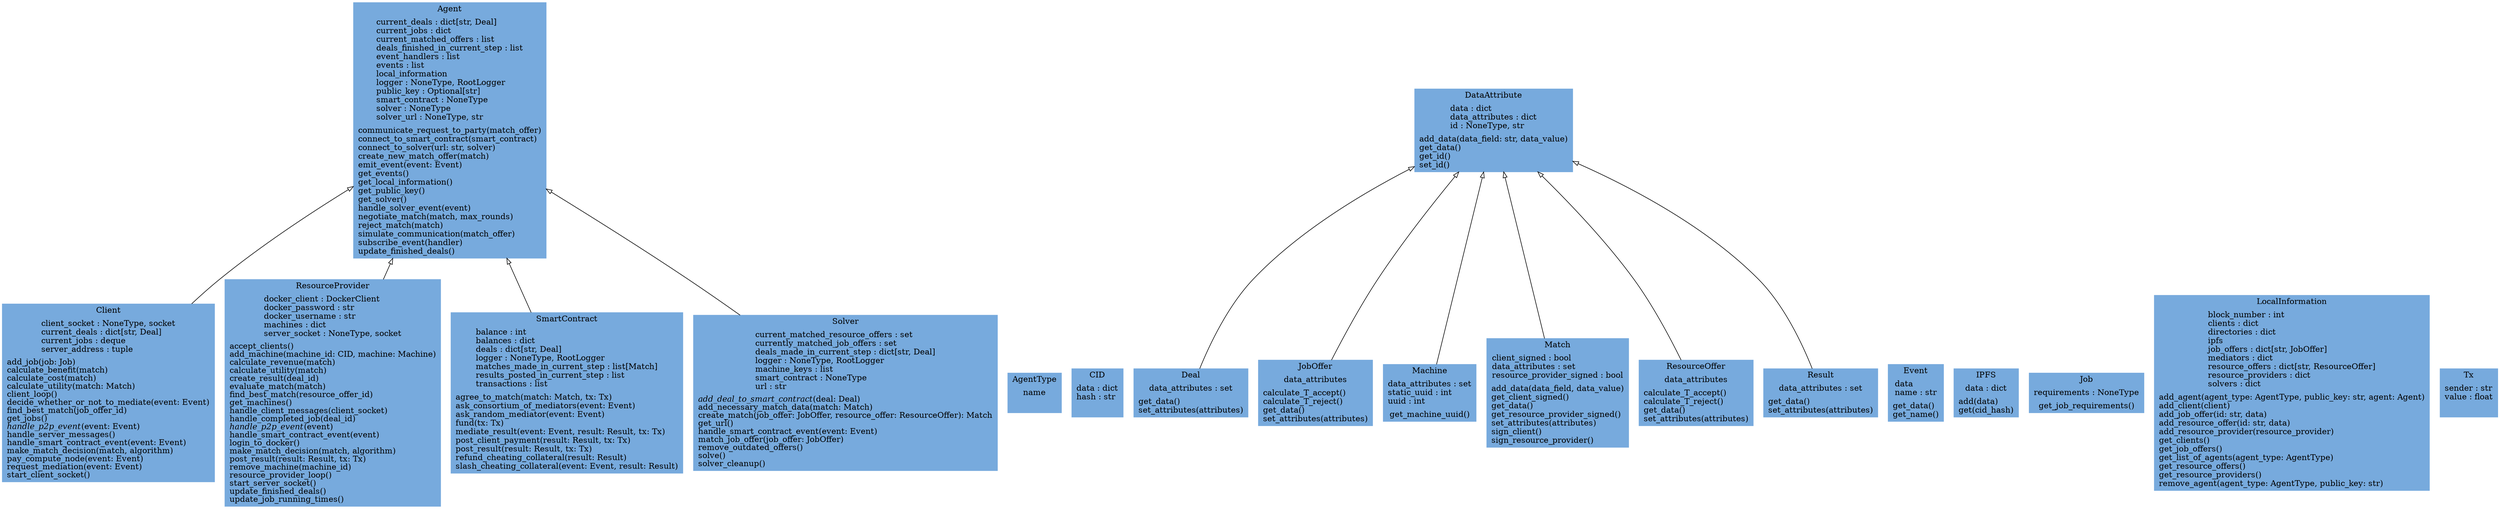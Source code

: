 digraph "classes_coophive" {
rankdir=BT
charset="utf-8"
"coophive.agent.Agent" [color="#77AADD", fontcolor="black", label=<{Agent|current_deals : dict[str, Deal]<br ALIGN="LEFT"/>current_jobs : dict<br ALIGN="LEFT"/>current_matched_offers : list<br ALIGN="LEFT"/>deals_finished_in_current_step : list<br ALIGN="LEFT"/>event_handlers : list<br ALIGN="LEFT"/>events : list<br ALIGN="LEFT"/>local_information<br ALIGN="LEFT"/>logger : NoneType, RootLogger<br ALIGN="LEFT"/>public_key : Optional[str]<br ALIGN="LEFT"/>smart_contract : NoneType<br ALIGN="LEFT"/>solver : NoneType<br ALIGN="LEFT"/>solver_url : NoneType, str<br ALIGN="LEFT"/>|communicate_request_to_party(match_offer)<br ALIGN="LEFT"/>connect_to_smart_contract(smart_contract)<br ALIGN="LEFT"/>connect_to_solver(url: str, solver)<br ALIGN="LEFT"/>create_new_match_offer(match)<br ALIGN="LEFT"/>emit_event(event: Event)<br ALIGN="LEFT"/>get_events()<br ALIGN="LEFT"/>get_local_information()<br ALIGN="LEFT"/>get_public_key()<br ALIGN="LEFT"/>get_solver()<br ALIGN="LEFT"/>handle_solver_event(event)<br ALIGN="LEFT"/>negotiate_match(match, max_rounds)<br ALIGN="LEFT"/>reject_match(match)<br ALIGN="LEFT"/>simulate_communication(match_offer)<br ALIGN="LEFT"/>subscribe_event(handler)<br ALIGN="LEFT"/>update_finished_deals()<br ALIGN="LEFT"/>}>, shape="record", style="filled"];
"coophive.utils.AgentType" [color="#77AADD", fontcolor="black", label=<{AgentType|name<br ALIGN="LEFT"/>|}>, shape="record", style="filled"];
"coophive.utils.CID" [color="#77AADD", fontcolor="black", label=<{CID|data : dict<br ALIGN="LEFT"/>hash : str<br ALIGN="LEFT"/>|}>, shape="record", style="filled"];
"coophive.client.Client" [color="#77AADD", fontcolor="black", label=<{Client|client_socket : NoneType, socket<br ALIGN="LEFT"/>current_deals : dict[str, Deal]<br ALIGN="LEFT"/>current_jobs : deque<br ALIGN="LEFT"/>server_address : tuple<br ALIGN="LEFT"/>|add_job(job: Job)<br ALIGN="LEFT"/>calculate_benefit(match)<br ALIGN="LEFT"/>calculate_cost(match)<br ALIGN="LEFT"/>calculate_utility(match: Match)<br ALIGN="LEFT"/>client_loop()<br ALIGN="LEFT"/>decide_whether_or_not_to_mediate(event: Event)<br ALIGN="LEFT"/>find_best_match(job_offer_id)<br ALIGN="LEFT"/>get_jobs()<br ALIGN="LEFT"/><I>handle_p2p_event</I>(event: Event)<br ALIGN="LEFT"/>handle_server_messages()<br ALIGN="LEFT"/>handle_smart_contract_event(event: Event)<br ALIGN="LEFT"/>make_match_decision(match, algorithm)<br ALIGN="LEFT"/>pay_compute_node(event: Event)<br ALIGN="LEFT"/>request_mediation(event: Event)<br ALIGN="LEFT"/>start_client_socket()<br ALIGN="LEFT"/>}>, shape="record", style="filled"];
"coophive.data_attribute.DataAttribute" [color="#77AADD", fontcolor="black", label=<{DataAttribute|data : dict<br ALIGN="LEFT"/>data_attributes : dict<br ALIGN="LEFT"/>id : NoneType, str<br ALIGN="LEFT"/>|add_data(data_field: str, data_value)<br ALIGN="LEFT"/>get_data()<br ALIGN="LEFT"/>get_id()<br ALIGN="LEFT"/>set_id()<br ALIGN="LEFT"/>}>, shape="record", style="filled"];
"coophive.deal.Deal" [color="#77AADD", fontcolor="black", label=<{Deal|data_attributes : set<br ALIGN="LEFT"/>|get_data()<br ALIGN="LEFT"/>set_attributes(attributes)<br ALIGN="LEFT"/>}>, shape="record", style="filled"];
"coophive.event.Event" [color="#77AADD", fontcolor="black", label=<{Event|data<br ALIGN="LEFT"/>name : str<br ALIGN="LEFT"/>|get_data()<br ALIGN="LEFT"/>get_name()<br ALIGN="LEFT"/>}>, shape="record", style="filled"];
"coophive.utils.IPFS" [color="#77AADD", fontcolor="black", label=<{IPFS|data : dict<br ALIGN="LEFT"/>|add(data)<br ALIGN="LEFT"/>get(cid_hash)<br ALIGN="LEFT"/>}>, shape="record", style="filled"];
"coophive.job.Job" [color="#77AADD", fontcolor="black", label=<{Job|requirements : NoneType<br ALIGN="LEFT"/>|get_job_requirements()<br ALIGN="LEFT"/>}>, shape="record", style="filled"];
"coophive.job_offer.JobOffer" [color="#77AADD", fontcolor="black", label=<{JobOffer|data_attributes<br ALIGN="LEFT"/>|calculate_T_accept()<br ALIGN="LEFT"/>calculate_T_reject()<br ALIGN="LEFT"/>get_data()<br ALIGN="LEFT"/>set_attributes(attributes)<br ALIGN="LEFT"/>}>, shape="record", style="filled"];
"coophive.agent.LocalInformation" [color="#77AADD", fontcolor="black", label=<{LocalInformation|block_number : int<br ALIGN="LEFT"/>clients : dict<br ALIGN="LEFT"/>directories : dict<br ALIGN="LEFT"/>ipfs<br ALIGN="LEFT"/>job_offers : dict[str, JobOffer]<br ALIGN="LEFT"/>mediators : dict<br ALIGN="LEFT"/>resource_offers : dict[str, ResourceOffer]<br ALIGN="LEFT"/>resource_providers : dict<br ALIGN="LEFT"/>solvers : dict<br ALIGN="LEFT"/>|add_agent(agent_type: AgentType, public_key: str, agent: Agent)<br ALIGN="LEFT"/>add_client(client)<br ALIGN="LEFT"/>add_job_offer(id: str, data)<br ALIGN="LEFT"/>add_resource_offer(id: str, data)<br ALIGN="LEFT"/>add_resource_provider(resource_provider)<br ALIGN="LEFT"/>get_clients()<br ALIGN="LEFT"/>get_job_offers()<br ALIGN="LEFT"/>get_list_of_agents(agent_type: AgentType)<br ALIGN="LEFT"/>get_resource_offers()<br ALIGN="LEFT"/>get_resource_providers()<br ALIGN="LEFT"/>remove_agent(agent_type: AgentType, public_key: str)<br ALIGN="LEFT"/>}>, shape="record", style="filled"];
"coophive.machine.Machine" [color="#77AADD", fontcolor="black", label=<{Machine|data_attributes : set<br ALIGN="LEFT"/>static_uuid : int<br ALIGN="LEFT"/>uuid : int<br ALIGN="LEFT"/>|get_machine_uuid()<br ALIGN="LEFT"/>}>, shape="record", style="filled"];
"coophive.match.Match" [color="#77AADD", fontcolor="black", label=<{Match|client_signed : bool<br ALIGN="LEFT"/>data_attributes : set<br ALIGN="LEFT"/>resource_provider_signed : bool<br ALIGN="LEFT"/>|add_data(data_field, data_value)<br ALIGN="LEFT"/>get_client_signed()<br ALIGN="LEFT"/>get_data()<br ALIGN="LEFT"/>get_resource_provider_signed()<br ALIGN="LEFT"/>set_attributes(attributes)<br ALIGN="LEFT"/>sign_client()<br ALIGN="LEFT"/>sign_resource_provider()<br ALIGN="LEFT"/>}>, shape="record", style="filled"];
"coophive.resource_offer.ResourceOffer" [color="#77AADD", fontcolor="black", label=<{ResourceOffer|data_attributes<br ALIGN="LEFT"/>|calculate_T_accept()<br ALIGN="LEFT"/>calculate_T_reject()<br ALIGN="LEFT"/>get_data()<br ALIGN="LEFT"/>set_attributes(attributes)<br ALIGN="LEFT"/>}>, shape="record", style="filled"];
"coophive.resource_provider.ResourceProvider" [color="#77AADD", fontcolor="black", label=<{ResourceProvider|docker_client : DockerClient<br ALIGN="LEFT"/>docker_password : str<br ALIGN="LEFT"/>docker_username : str<br ALIGN="LEFT"/>machines : dict<br ALIGN="LEFT"/>server_socket : NoneType, socket<br ALIGN="LEFT"/>|accept_clients()<br ALIGN="LEFT"/>add_machine(machine_id: CID, machine: Machine)<br ALIGN="LEFT"/>calculate_revenue(match)<br ALIGN="LEFT"/>calculate_utility(match)<br ALIGN="LEFT"/>create_result(deal_id)<br ALIGN="LEFT"/>evaluate_match(match)<br ALIGN="LEFT"/>find_best_match(resource_offer_id)<br ALIGN="LEFT"/>get_machines()<br ALIGN="LEFT"/>handle_client_messages(client_socket)<br ALIGN="LEFT"/>handle_completed_job(deal_id)<br ALIGN="LEFT"/><I>handle_p2p_event</I>(event)<br ALIGN="LEFT"/>handle_smart_contract_event(event)<br ALIGN="LEFT"/>login_to_docker()<br ALIGN="LEFT"/>make_match_decision(match, algorithm)<br ALIGN="LEFT"/>post_result(result: Result, tx: Tx)<br ALIGN="LEFT"/>remove_machine(machine_id)<br ALIGN="LEFT"/>resource_provider_loop()<br ALIGN="LEFT"/>start_server_socket()<br ALIGN="LEFT"/>update_finished_deals()<br ALIGN="LEFT"/>update_job_running_times()<br ALIGN="LEFT"/>}>, shape="record", style="filled"];
"coophive.result.Result" [color="#77AADD", fontcolor="black", label=<{Result|data_attributes : set<br ALIGN="LEFT"/>|get_data()<br ALIGN="LEFT"/>set_attributes(attributes)<br ALIGN="LEFT"/>}>, shape="record", style="filled"];
"coophive.smart_contract.SmartContract" [color="#77AADD", fontcolor="black", label=<{SmartContract|balance : int<br ALIGN="LEFT"/>balances : dict<br ALIGN="LEFT"/>deals : dict[str, Deal]<br ALIGN="LEFT"/>logger : NoneType, RootLogger<br ALIGN="LEFT"/>matches_made_in_current_step : list[Match]<br ALIGN="LEFT"/>results_posted_in_current_step : list<br ALIGN="LEFT"/>transactions : list<br ALIGN="LEFT"/>|agree_to_match(match: Match, tx: Tx)<br ALIGN="LEFT"/>ask_consortium_of_mediators(event: Event)<br ALIGN="LEFT"/>ask_random_mediator(event: Event)<br ALIGN="LEFT"/>fund(tx: Tx)<br ALIGN="LEFT"/>mediate_result(event: Event, result: Result, tx: Tx)<br ALIGN="LEFT"/>post_client_payment(result: Result, tx: Tx)<br ALIGN="LEFT"/>post_result(result: Result, tx: Tx)<br ALIGN="LEFT"/>refund_cheating_collateral(result: Result)<br ALIGN="LEFT"/>slash_cheating_collateral(event: Event, result: Result)<br ALIGN="LEFT"/>}>, shape="record", style="filled"];
"coophive.solver.Solver" [color="#77AADD", fontcolor="black", label=<{Solver|current_matched_resource_offers : set<br ALIGN="LEFT"/>currently_matched_job_offers : set<br ALIGN="LEFT"/>deals_made_in_current_step : dict[str, Deal]<br ALIGN="LEFT"/>logger : NoneType, RootLogger<br ALIGN="LEFT"/>machine_keys : list<br ALIGN="LEFT"/>smart_contract : NoneType<br ALIGN="LEFT"/>url : str<br ALIGN="LEFT"/>|<I>add_deal_to_smart_contract</I>(deal: Deal)<br ALIGN="LEFT"/>add_necessary_match_data(match: Match)<br ALIGN="LEFT"/>create_match(job_offer: JobOffer, resource_offer: ResourceOffer): Match<br ALIGN="LEFT"/>get_url()<br ALIGN="LEFT"/>handle_smart_contract_event(event: Event)<br ALIGN="LEFT"/>match_job_offer(job_offer: JobOffer)<br ALIGN="LEFT"/>remove_outdated_offers()<br ALIGN="LEFT"/>solve()<br ALIGN="LEFT"/>solver_cleanup()<br ALIGN="LEFT"/>}>, shape="record", style="filled"];
"coophive.utils.Tx" [color="#77AADD", fontcolor="black", label=<{Tx|sender : str<br ALIGN="LEFT"/>value : float<br ALIGN="LEFT"/>|}>, shape="record", style="filled"];
"coophive.client.Client" -> "coophive.agent.Agent" [arrowhead="empty", arrowtail="none"];
"coophive.deal.Deal" -> "coophive.data_attribute.DataAttribute" [arrowhead="empty", arrowtail="none"];
"coophive.job_offer.JobOffer" -> "coophive.data_attribute.DataAttribute" [arrowhead="empty", arrowtail="none"];
"coophive.machine.Machine" -> "coophive.data_attribute.DataAttribute" [arrowhead="empty", arrowtail="none"];
"coophive.match.Match" -> "coophive.data_attribute.DataAttribute" [arrowhead="empty", arrowtail="none"];
"coophive.resource_offer.ResourceOffer" -> "coophive.data_attribute.DataAttribute" [arrowhead="empty", arrowtail="none"];
"coophive.resource_provider.ResourceProvider" -> "coophive.agent.Agent" [arrowhead="empty", arrowtail="none"];
"coophive.result.Result" -> "coophive.data_attribute.DataAttribute" [arrowhead="empty", arrowtail="none"];
"coophive.smart_contract.SmartContract" -> "coophive.agent.Agent" [arrowhead="empty", arrowtail="none"];
"coophive.solver.Solver" -> "coophive.agent.Agent" [arrowhead="empty", arrowtail="none"];
}
